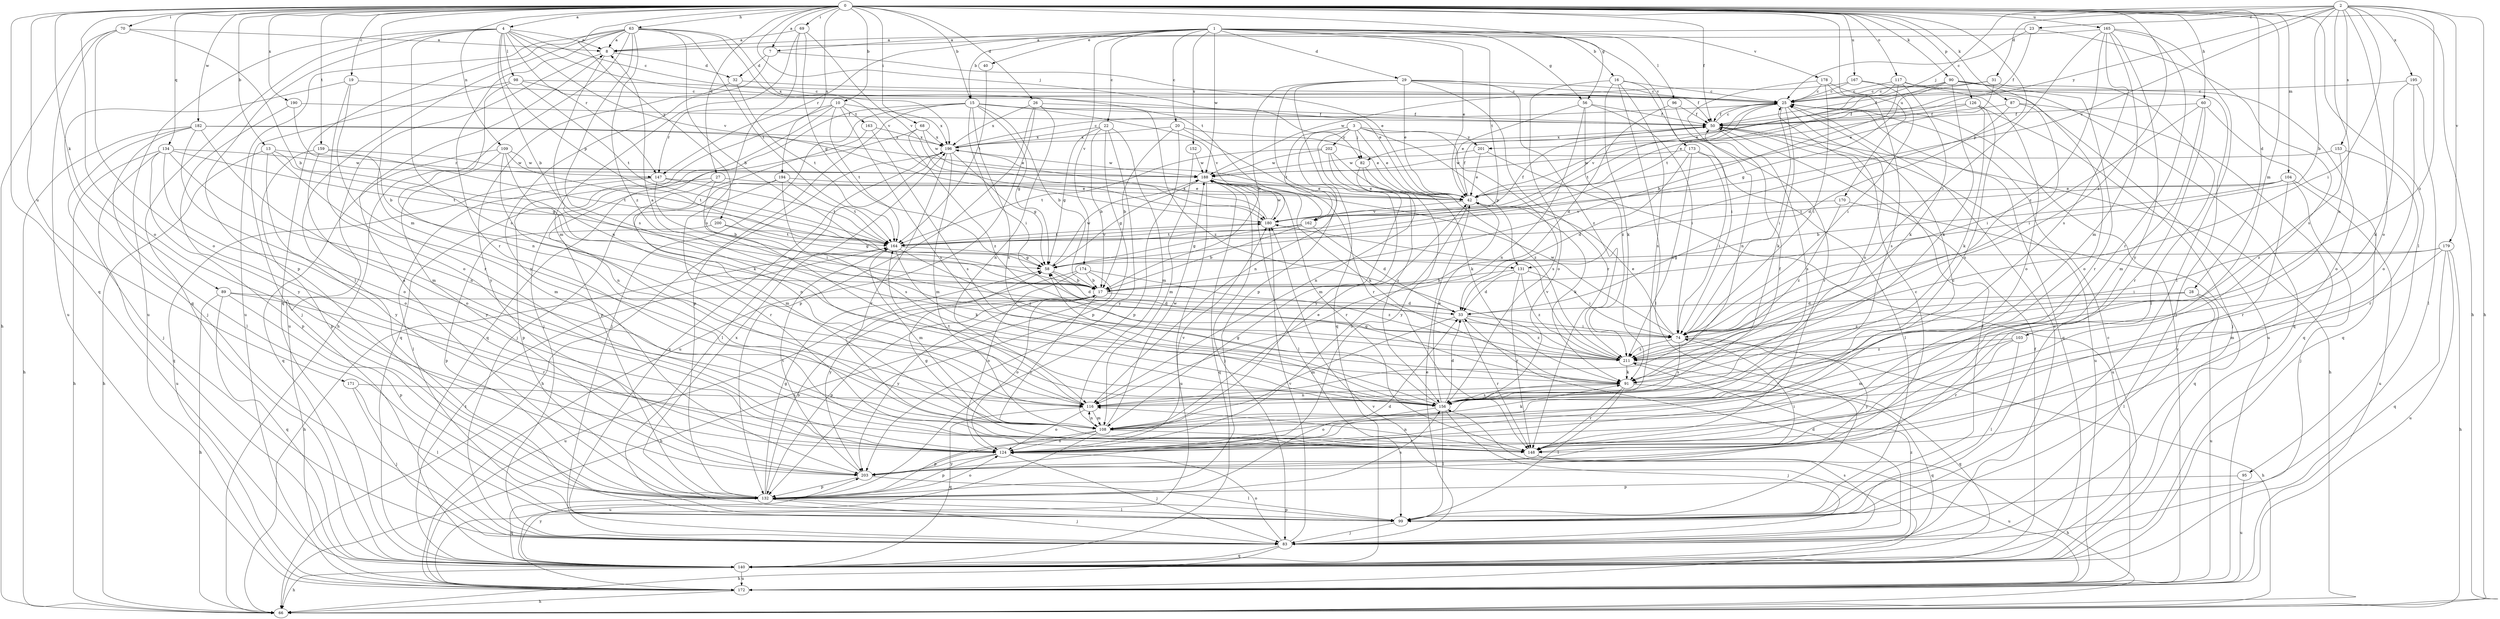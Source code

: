 strict digraph  {
0;
1;
2;
3;
4;
7;
8;
10;
13;
15;
16;
17;
19;
20;
22;
23;
25;
26;
27;
28;
29;
31;
32;
33;
40;
42;
50;
56;
58;
60;
63;
66;
68;
69;
70;
74;
82;
83;
87;
89;
90;
91;
95;
96;
98;
99;
103;
104;
108;
109;
116;
117;
124;
126;
131;
132;
134;
140;
147;
148;
152;
153;
156;
159;
162;
163;
164;
165;
167;
170;
171;
172;
173;
174;
178;
179;
180;
182;
188;
190;
194;
195;
196;
200;
201;
202;
203;
211;
0 -> 4  [label=a];
0 -> 7  [label=a];
0 -> 10  [label=b];
0 -> 13  [label=b];
0 -> 15  [label=b];
0 -> 19  [label=c];
0 -> 26  [label=d];
0 -> 27  [label=d];
0 -> 28  [label=d];
0 -> 50  [label=f];
0 -> 56  [label=g];
0 -> 60  [label=h];
0 -> 63  [label=h];
0 -> 66  [label=h];
0 -> 68  [label=i];
0 -> 69  [label=i];
0 -> 70  [label=i];
0 -> 82  [label=j];
0 -> 87  [label=k];
0 -> 89  [label=k];
0 -> 90  [label=k];
0 -> 95  [label=l];
0 -> 103  [label=m];
0 -> 104  [label=m];
0 -> 108  [label=m];
0 -> 109  [label=n];
0 -> 117  [label=o];
0 -> 124  [label=o];
0 -> 126  [label=p];
0 -> 131  [label=p];
0 -> 134  [label=q];
0 -> 140  [label=q];
0 -> 159  [label=t];
0 -> 165  [label=u];
0 -> 167  [label=u];
0 -> 170  [label=u];
0 -> 171  [label=u];
0 -> 182  [label=w];
0 -> 190  [label=x];
0 -> 194  [label=x];
0 -> 200  [label=y];
0 -> 211  [label=z];
1 -> 7  [label=a];
1 -> 15  [label=b];
1 -> 16  [label=b];
1 -> 20  [label=c];
1 -> 22  [label=c];
1 -> 29  [label=d];
1 -> 40  [label=e];
1 -> 42  [label=e];
1 -> 56  [label=g];
1 -> 96  [label=l];
1 -> 147  [label=r];
1 -> 152  [label=s];
1 -> 162  [label=t];
1 -> 173  [label=v];
1 -> 174  [label=v];
1 -> 178  [label=v];
1 -> 188  [label=w];
2 -> 17  [label=b];
2 -> 23  [label=c];
2 -> 31  [label=d];
2 -> 66  [label=h];
2 -> 74  [label=i];
2 -> 82  [label=j];
2 -> 116  [label=n];
2 -> 124  [label=o];
2 -> 153  [label=s];
2 -> 179  [label=v];
2 -> 180  [label=v];
2 -> 195  [label=x];
2 -> 201  [label=y];
2 -> 211  [label=z];
3 -> 42  [label=e];
3 -> 82  [label=j];
3 -> 116  [label=n];
3 -> 131  [label=p];
3 -> 156  [label=s];
3 -> 162  [label=t];
3 -> 201  [label=y];
3 -> 202  [label=y];
3 -> 203  [label=y];
4 -> 8  [label=a];
4 -> 17  [label=b];
4 -> 25  [label=c];
4 -> 98  [label=l];
4 -> 131  [label=p];
4 -> 132  [label=p];
4 -> 140  [label=q];
4 -> 147  [label=r];
4 -> 156  [label=s];
4 -> 162  [label=t];
4 -> 172  [label=u];
4 -> 180  [label=v];
7 -> 32  [label=d];
7 -> 42  [label=e];
7 -> 203  [label=y];
8 -> 32  [label=d];
8 -> 116  [label=n];
8 -> 172  [label=u];
10 -> 83  [label=j];
10 -> 140  [label=q];
10 -> 147  [label=r];
10 -> 156  [label=s];
10 -> 163  [label=t];
10 -> 164  [label=t];
10 -> 196  [label=x];
13 -> 58  [label=g];
13 -> 66  [label=h];
13 -> 108  [label=m];
13 -> 147  [label=r];
13 -> 203  [label=y];
15 -> 17  [label=b];
15 -> 50  [label=f];
15 -> 58  [label=g];
15 -> 74  [label=i];
15 -> 83  [label=j];
15 -> 132  [label=p];
15 -> 140  [label=q];
15 -> 156  [label=s];
15 -> 180  [label=v];
16 -> 25  [label=c];
16 -> 74  [label=i];
16 -> 91  [label=k];
16 -> 99  [label=l];
16 -> 124  [label=o];
16 -> 156  [label=s];
17 -> 33  [label=d];
17 -> 124  [label=o];
17 -> 132  [label=p];
17 -> 148  [label=r];
17 -> 172  [label=u];
17 -> 203  [label=y];
19 -> 25  [label=c];
19 -> 83  [label=j];
19 -> 124  [label=o];
19 -> 148  [label=r];
20 -> 17  [label=b];
20 -> 42  [label=e];
20 -> 132  [label=p];
20 -> 148  [label=r];
20 -> 196  [label=x];
22 -> 17  [label=b];
22 -> 58  [label=g];
22 -> 108  [label=m];
22 -> 132  [label=p];
22 -> 196  [label=x];
22 -> 203  [label=y];
23 -> 8  [label=a];
23 -> 25  [label=c];
23 -> 50  [label=f];
23 -> 156  [label=s];
25 -> 50  [label=f];
25 -> 74  [label=i];
25 -> 91  [label=k];
25 -> 140  [label=q];
25 -> 156  [label=s];
25 -> 164  [label=t];
25 -> 180  [label=v];
26 -> 50  [label=f];
26 -> 116  [label=n];
26 -> 132  [label=p];
26 -> 172  [label=u];
26 -> 196  [label=x];
26 -> 211  [label=z];
27 -> 42  [label=e];
27 -> 74  [label=i];
27 -> 116  [label=n];
27 -> 132  [label=p];
28 -> 33  [label=d];
28 -> 99  [label=l];
28 -> 172  [label=u];
28 -> 211  [label=z];
29 -> 17  [label=b];
29 -> 25  [label=c];
29 -> 42  [label=e];
29 -> 50  [label=f];
29 -> 132  [label=p];
29 -> 140  [label=q];
29 -> 148  [label=r];
29 -> 211  [label=z];
31 -> 25  [label=c];
31 -> 42  [label=e];
31 -> 50  [label=f];
31 -> 124  [label=o];
32 -> 25  [label=c];
32 -> 164  [label=t];
32 -> 203  [label=y];
33 -> 74  [label=i];
33 -> 108  [label=m];
33 -> 148  [label=r];
33 -> 211  [label=z];
40 -> 164  [label=t];
42 -> 50  [label=f];
42 -> 91  [label=k];
42 -> 124  [label=o];
42 -> 180  [label=v];
50 -> 25  [label=c];
50 -> 66  [label=h];
50 -> 156  [label=s];
50 -> 172  [label=u];
50 -> 196  [label=x];
56 -> 42  [label=e];
56 -> 50  [label=f];
56 -> 74  [label=i];
56 -> 116  [label=n];
56 -> 211  [label=z];
58 -> 17  [label=b];
58 -> 33  [label=d];
58 -> 188  [label=w];
60 -> 50  [label=f];
60 -> 74  [label=i];
60 -> 108  [label=m];
60 -> 140  [label=q];
60 -> 148  [label=r];
63 -> 8  [label=a];
63 -> 17  [label=b];
63 -> 66  [label=h];
63 -> 99  [label=l];
63 -> 140  [label=q];
63 -> 148  [label=r];
63 -> 156  [label=s];
63 -> 164  [label=t];
63 -> 172  [label=u];
63 -> 180  [label=v];
63 -> 196  [label=x];
63 -> 211  [label=z];
68 -> 132  [label=p];
68 -> 188  [label=w];
68 -> 196  [label=x];
68 -> 211  [label=z];
69 -> 8  [label=a];
69 -> 58  [label=g];
69 -> 108  [label=m];
69 -> 156  [label=s];
69 -> 180  [label=v];
70 -> 8  [label=a];
70 -> 17  [label=b];
70 -> 66  [label=h];
70 -> 124  [label=o];
70 -> 172  [label=u];
74 -> 8  [label=a];
74 -> 42  [label=e];
74 -> 66  [label=h];
74 -> 156  [label=s];
74 -> 188  [label=w];
74 -> 203  [label=y];
74 -> 211  [label=z];
82 -> 116  [label=n];
82 -> 203  [label=y];
82 -> 211  [label=z];
83 -> 25  [label=c];
83 -> 33  [label=d];
83 -> 42  [label=e];
83 -> 66  [label=h];
83 -> 124  [label=o];
83 -> 140  [label=q];
83 -> 156  [label=s];
83 -> 180  [label=v];
83 -> 196  [label=x];
83 -> 211  [label=z];
87 -> 33  [label=d];
87 -> 50  [label=f];
87 -> 74  [label=i];
87 -> 140  [label=q];
89 -> 33  [label=d];
89 -> 66  [label=h];
89 -> 132  [label=p];
89 -> 140  [label=q];
89 -> 148  [label=r];
90 -> 25  [label=c];
90 -> 58  [label=g];
90 -> 91  [label=k];
90 -> 99  [label=l];
90 -> 124  [label=o];
90 -> 148  [label=r];
90 -> 164  [label=t];
91 -> 58  [label=g];
91 -> 99  [label=l];
91 -> 116  [label=n];
91 -> 140  [label=q];
91 -> 148  [label=r];
91 -> 156  [label=s];
95 -> 132  [label=p];
95 -> 172  [label=u];
96 -> 33  [label=d];
96 -> 50  [label=f];
96 -> 148  [label=r];
98 -> 25  [label=c];
98 -> 42  [label=e];
98 -> 83  [label=j];
98 -> 116  [label=n];
98 -> 164  [label=t];
99 -> 50  [label=f];
99 -> 83  [label=j];
99 -> 132  [label=p];
99 -> 196  [label=x];
103 -> 99  [label=l];
103 -> 108  [label=m];
103 -> 148  [label=r];
103 -> 211  [label=z];
104 -> 17  [label=b];
104 -> 42  [label=e];
104 -> 83  [label=j];
104 -> 148  [label=r];
104 -> 164  [label=t];
104 -> 172  [label=u];
108 -> 42  [label=e];
108 -> 91  [label=k];
108 -> 116  [label=n];
108 -> 124  [label=o];
108 -> 132  [label=p];
108 -> 148  [label=r];
108 -> 172  [label=u];
108 -> 188  [label=w];
109 -> 91  [label=k];
109 -> 116  [label=n];
109 -> 140  [label=q];
109 -> 164  [label=t];
109 -> 188  [label=w];
109 -> 203  [label=y];
116 -> 50  [label=f];
116 -> 108  [label=m];
116 -> 124  [label=o];
116 -> 140  [label=q];
116 -> 164  [label=t];
117 -> 17  [label=b];
117 -> 25  [label=c];
117 -> 42  [label=e];
117 -> 83  [label=j];
117 -> 91  [label=k];
117 -> 124  [label=o];
124 -> 25  [label=c];
124 -> 83  [label=j];
124 -> 132  [label=p];
124 -> 180  [label=v];
124 -> 203  [label=y];
126 -> 42  [label=e];
126 -> 50  [label=f];
126 -> 83  [label=j];
126 -> 91  [label=k];
126 -> 156  [label=s];
131 -> 17  [label=b];
131 -> 33  [label=d];
131 -> 74  [label=i];
131 -> 148  [label=r];
131 -> 211  [label=z];
132 -> 8  [label=a];
132 -> 17  [label=b];
132 -> 33  [label=d];
132 -> 58  [label=g];
132 -> 83  [label=j];
132 -> 99  [label=l];
132 -> 124  [label=o];
132 -> 140  [label=q];
132 -> 156  [label=s];
134 -> 66  [label=h];
134 -> 116  [label=n];
134 -> 124  [label=o];
134 -> 132  [label=p];
134 -> 140  [label=q];
134 -> 164  [label=t];
134 -> 188  [label=w];
140 -> 25  [label=c];
140 -> 50  [label=f];
140 -> 66  [label=h];
140 -> 164  [label=t];
140 -> 172  [label=u];
140 -> 203  [label=y];
147 -> 17  [label=b];
147 -> 42  [label=e];
147 -> 99  [label=l];
147 -> 164  [label=t];
147 -> 172  [label=u];
148 -> 58  [label=g];
148 -> 66  [label=h];
148 -> 116  [label=n];
148 -> 172  [label=u];
152 -> 108  [label=m];
152 -> 188  [label=w];
153 -> 148  [label=r];
153 -> 188  [label=w];
153 -> 211  [label=z];
156 -> 33  [label=d];
156 -> 42  [label=e];
156 -> 58  [label=g];
156 -> 83  [label=j];
156 -> 99  [label=l];
156 -> 124  [label=o];
159 -> 124  [label=o];
159 -> 132  [label=p];
159 -> 164  [label=t];
159 -> 188  [label=w];
162 -> 17  [label=b];
162 -> 33  [label=d];
162 -> 58  [label=g];
162 -> 164  [label=t];
163 -> 83  [label=j];
163 -> 156  [label=s];
163 -> 196  [label=x];
164 -> 58  [label=g];
164 -> 66  [label=h];
164 -> 91  [label=k];
164 -> 108  [label=m];
164 -> 180  [label=v];
164 -> 211  [label=z];
165 -> 8  [label=a];
165 -> 74  [label=i];
165 -> 99  [label=l];
165 -> 108  [label=m];
165 -> 148  [label=r];
165 -> 156  [label=s];
165 -> 203  [label=y];
165 -> 211  [label=z];
167 -> 25  [label=c];
167 -> 74  [label=i];
167 -> 140  [label=q];
167 -> 188  [label=w];
170 -> 140  [label=q];
170 -> 180  [label=v];
170 -> 211  [label=z];
171 -> 83  [label=j];
171 -> 99  [label=l];
171 -> 156  [label=s];
172 -> 25  [label=c];
172 -> 66  [label=h];
172 -> 180  [label=v];
173 -> 33  [label=d];
173 -> 74  [label=i];
173 -> 99  [label=l];
173 -> 188  [label=w];
173 -> 211  [label=z];
174 -> 17  [label=b];
174 -> 66  [label=h];
174 -> 124  [label=o];
174 -> 203  [label=y];
174 -> 211  [label=z];
178 -> 25  [label=c];
178 -> 74  [label=i];
178 -> 116  [label=n];
178 -> 156  [label=s];
178 -> 172  [label=u];
179 -> 58  [label=g];
179 -> 66  [label=h];
179 -> 74  [label=i];
179 -> 108  [label=m];
179 -> 140  [label=q];
179 -> 172  [label=u];
180 -> 50  [label=f];
180 -> 164  [label=t];
180 -> 188  [label=w];
180 -> 196  [label=x];
182 -> 42  [label=e];
182 -> 66  [label=h];
182 -> 83  [label=j];
182 -> 99  [label=l];
182 -> 108  [label=m];
182 -> 124  [label=o];
182 -> 196  [label=x];
188 -> 42  [label=e];
188 -> 58  [label=g];
188 -> 83  [label=j];
188 -> 91  [label=k];
188 -> 99  [label=l];
188 -> 140  [label=q];
188 -> 148  [label=r];
188 -> 172  [label=u];
190 -> 17  [label=b];
190 -> 50  [label=f];
190 -> 203  [label=y];
194 -> 42  [label=e];
194 -> 108  [label=m];
194 -> 148  [label=r];
194 -> 156  [label=s];
194 -> 164  [label=t];
195 -> 25  [label=c];
195 -> 91  [label=k];
195 -> 99  [label=l];
195 -> 124  [label=o];
196 -> 25  [label=c];
196 -> 58  [label=g];
196 -> 66  [label=h];
196 -> 99  [label=l];
196 -> 108  [label=m];
196 -> 148  [label=r];
196 -> 188  [label=w];
200 -> 58  [label=g];
200 -> 132  [label=p];
200 -> 164  [label=t];
201 -> 42  [label=e];
201 -> 172  [label=u];
201 -> 188  [label=w];
202 -> 91  [label=k];
202 -> 108  [label=m];
202 -> 156  [label=s];
202 -> 164  [label=t];
202 -> 188  [label=w];
203 -> 25  [label=c];
203 -> 74  [label=i];
203 -> 99  [label=l];
203 -> 132  [label=p];
203 -> 164  [label=t];
211 -> 91  [label=k];
211 -> 140  [label=q];
211 -> 180  [label=v];
}
